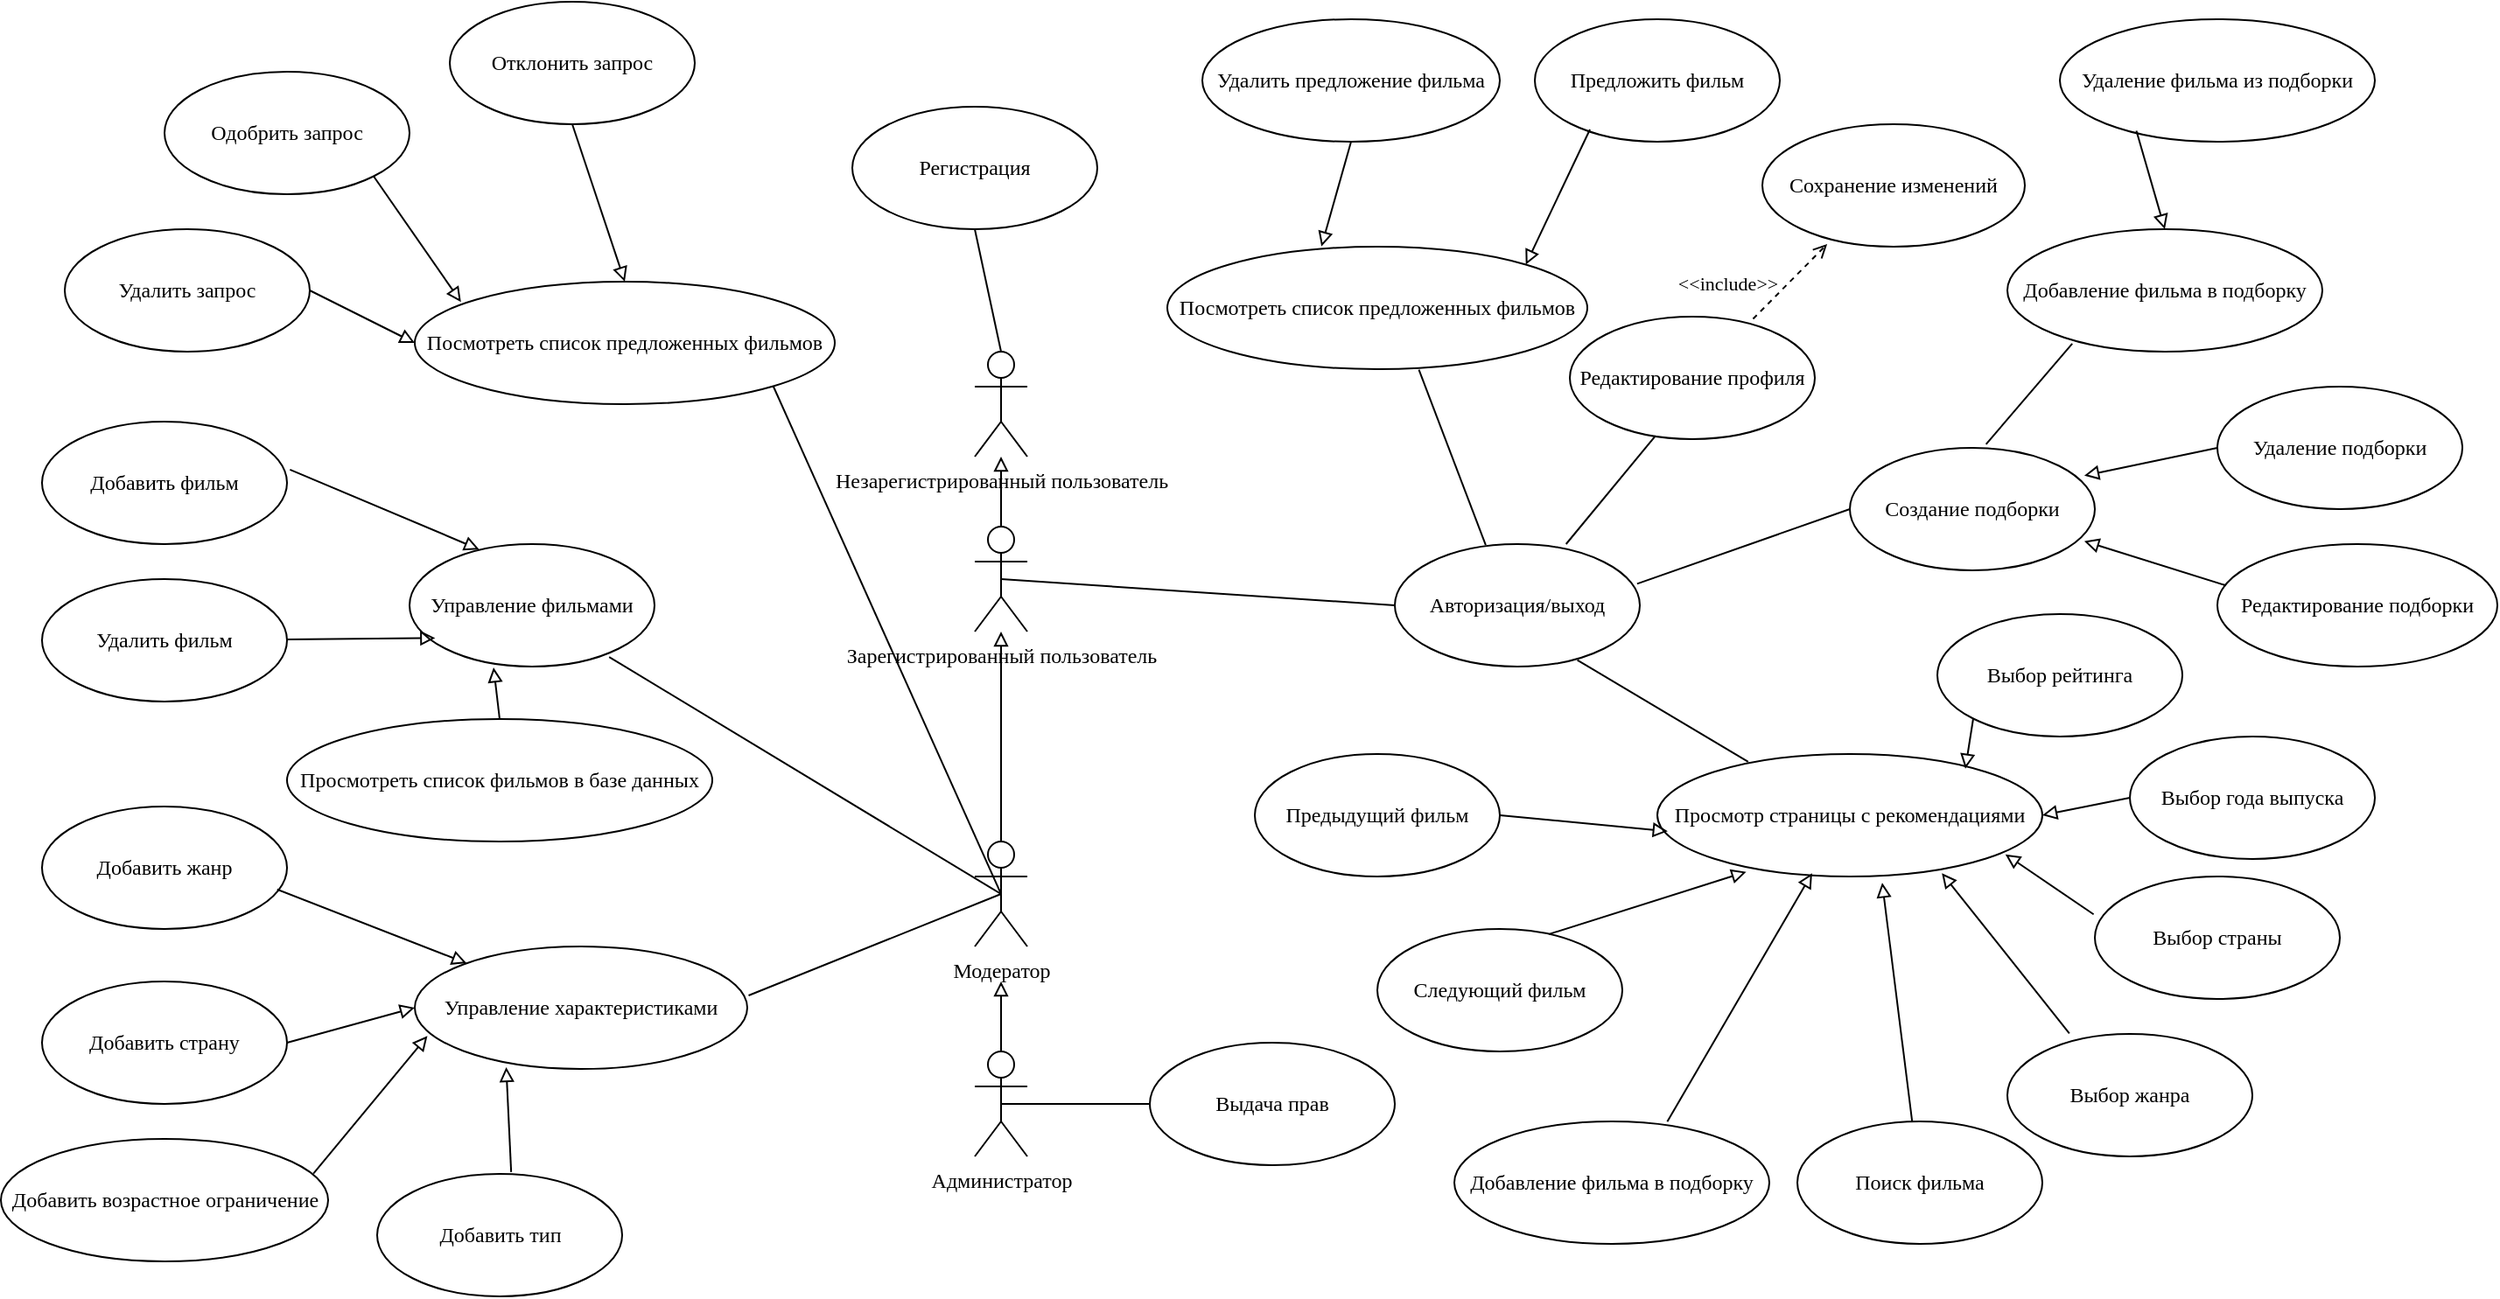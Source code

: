 <mxfile version="24.4.13" type="device">
  <diagram name="Страница — 1" id="a9mCtuYGKxVFjxTjWiTk">
    <mxGraphModel dx="2063" dy="1786" grid="1" gridSize="10" guides="1" tooltips="1" connect="1" arrows="1" fold="1" page="1" pageScale="1" pageWidth="827" pageHeight="1169" math="0" shadow="0">
      <root>
        <mxCell id="0" />
        <mxCell id="1" parent="0" />
        <mxCell id="iZUiCZCmHxJN7KW3rmVn-5" value="" style="edgeStyle=orthogonalEdgeStyle;rounded=0;orthogonalLoop=1;jettySize=auto;html=1;endArrow=block;endFill=0;fontFamily=Times New Roman;" parent="1" source="iZUiCZCmHxJN7KW3rmVn-1" edge="1">
          <mxGeometry relative="1" as="geometry">
            <mxPoint x="65" y="120" as="targetPoint" />
          </mxGeometry>
        </mxCell>
        <mxCell id="iZUiCZCmHxJN7KW3rmVn-1" value="Администратор" style="shape=umlActor;verticalLabelPosition=bottom;verticalAlign=top;html=1;fontFamily=Times New Roman;" parent="1" vertex="1">
          <mxGeometry x="50" y="160" width="30" height="60" as="geometry" />
        </mxCell>
        <mxCell id="iZUiCZCmHxJN7KW3rmVn-9" value="" style="edgeStyle=orthogonalEdgeStyle;rounded=0;orthogonalLoop=1;jettySize=auto;html=1;endArrow=block;endFill=0;fontFamily=Times New Roman;" parent="1" source="iZUiCZCmHxJN7KW3rmVn-4" target="iZUiCZCmHxJN7KW3rmVn-8" edge="1">
          <mxGeometry relative="1" as="geometry">
            <mxPoint x="65" as="targetPoint" />
          </mxGeometry>
        </mxCell>
        <mxCell id="iZUiCZCmHxJN7KW3rmVn-4" value="Модератор" style="shape=umlActor;verticalLabelPosition=bottom;verticalAlign=top;html=1;fontFamily=Times New Roman;" parent="1" vertex="1">
          <mxGeometry x="50" y="40" width="30" height="60" as="geometry" />
        </mxCell>
        <mxCell id="iZUiCZCmHxJN7KW3rmVn-11" value="" style="edgeStyle=orthogonalEdgeStyle;rounded=0;orthogonalLoop=1;jettySize=auto;html=1;fontColor=default;labelBackgroundColor=default;endArrow=block;endFill=0;strokeColor=#000000;fontFamily=Times New Roman;" parent="1" source="iZUiCZCmHxJN7KW3rmVn-8" target="iZUiCZCmHxJN7KW3rmVn-10" edge="1">
          <mxGeometry relative="1" as="geometry">
            <mxPoint x="65" y="-140" as="targetPoint" />
          </mxGeometry>
        </mxCell>
        <mxCell id="iZUiCZCmHxJN7KW3rmVn-8" value="Зарегистрированный&amp;nbsp;&lt;span style=&quot;background-color: initial;&quot;&gt;пользователь&lt;/span&gt;" style="shape=umlActor;verticalLabelPosition=bottom;verticalAlign=top;html=1;fontFamily=Times New Roman;" parent="1" vertex="1">
          <mxGeometry x="50" y="-140" width="30" height="60" as="geometry" />
        </mxCell>
        <mxCell id="iZUiCZCmHxJN7KW3rmVn-10" value="Незарегистрированный пользователь" style="shape=umlActor;verticalLabelPosition=bottom;verticalAlign=top;html=1;fontFamily=Times New Roman;" parent="1" vertex="1">
          <mxGeometry x="50" y="-240" width="30" height="60" as="geometry" />
        </mxCell>
        <mxCell id="iZUiCZCmHxJN7KW3rmVn-12" value="Регистрация" style="ellipse;whiteSpace=wrap;html=1;fontFamily=Times New Roman;" parent="1" vertex="1">
          <mxGeometry x="-20" y="-380" width="140" height="70" as="geometry" />
        </mxCell>
        <mxCell id="iZUiCZCmHxJN7KW3rmVn-14" value="Авторизация/выход" style="ellipse;whiteSpace=wrap;html=1;fontFamily=Times New Roman;" parent="1" vertex="1">
          <mxGeometry x="290" y="-130" width="140" height="70" as="geometry" />
        </mxCell>
        <mxCell id="iZUiCZCmHxJN7KW3rmVn-16" value="Создание подборки" style="ellipse;whiteSpace=wrap;html=1;fontFamily=Times New Roman;" parent="1" vertex="1">
          <mxGeometry x="550" y="-185" width="140" height="70" as="geometry" />
        </mxCell>
        <mxCell id="iZUiCZCmHxJN7KW3rmVn-20" value="Редактирование профиля" style="ellipse;whiteSpace=wrap;html=1;fontFamily=Times New Roman;" parent="1" vertex="1">
          <mxGeometry x="390" y="-260" width="140" height="70" as="geometry" />
        </mxCell>
        <mxCell id="iZUiCZCmHxJN7KW3rmVn-21" value="Сохранение&amp;nbsp;&lt;span style=&quot;background-color: initial;&quot;&gt;изменений&lt;/span&gt;" style="ellipse;whiteSpace=wrap;html=1;fontFamily=Times New Roman;" parent="1" vertex="1">
          <mxGeometry x="500" y="-370" width="150" height="70" as="geometry" />
        </mxCell>
        <mxCell id="iZUiCZCmHxJN7KW3rmVn-22" value="" style="endArrow=none;html=1;rounded=0;exitX=0.5;exitY=0.5;exitDx=0;exitDy=0;exitPerimeter=0;entryX=0;entryY=0.5;entryDx=0;entryDy=0;fontFamily=Times New Roman;" parent="1" source="iZUiCZCmHxJN7KW3rmVn-8" target="iZUiCZCmHxJN7KW3rmVn-14" edge="1">
          <mxGeometry width="50" height="50" relative="1" as="geometry">
            <mxPoint x="700" y="370" as="sourcePoint" />
            <mxPoint x="750" y="320" as="targetPoint" />
          </mxGeometry>
        </mxCell>
        <mxCell id="iZUiCZCmHxJN7KW3rmVn-23" value="" style="endArrow=none;html=1;rounded=0;exitX=0.699;exitY=0;exitDx=0;exitDy=0;entryX=0.35;entryY=0.972;entryDx=0;entryDy=0;exitPerimeter=0;entryPerimeter=0;fontFamily=Times New Roman;" parent="1" source="iZUiCZCmHxJN7KW3rmVn-14" target="iZUiCZCmHxJN7KW3rmVn-20" edge="1">
          <mxGeometry width="50" height="50" relative="1" as="geometry">
            <mxPoint x="760" y="230" as="sourcePoint" />
            <mxPoint x="740" y="50" as="targetPoint" />
          </mxGeometry>
        </mxCell>
        <mxCell id="iZUiCZCmHxJN7KW3rmVn-25" value="&amp;lt;&amp;lt;include&amp;gt;&amp;gt;" style="html=1;verticalAlign=bottom;labelBackgroundColor=none;endArrow=open;endFill=0;dashed=1;rounded=0;exitX=0.748;exitY=0.018;exitDx=0;exitDy=0;entryX=0.247;entryY=0.979;entryDx=0;entryDy=0;entryPerimeter=0;exitPerimeter=0;fontFamily=Times New Roman;" parent="1" source="iZUiCZCmHxJN7KW3rmVn-20" target="iZUiCZCmHxJN7KW3rmVn-21" edge="1">
          <mxGeometry x="-1" y="19" width="160" relative="1" as="geometry">
            <mxPoint x="1010" y="200" as="sourcePoint" />
            <mxPoint x="1170" y="200" as="targetPoint" />
            <mxPoint x="-1" y="2" as="offset" />
          </mxGeometry>
        </mxCell>
        <mxCell id="iZUiCZCmHxJN7KW3rmVn-26" value="" style="endArrow=none;html=1;rounded=0;entryX=0;entryY=0.5;entryDx=0;entryDy=0;exitX=0.989;exitY=0.324;exitDx=0;exitDy=0;exitPerimeter=0;fontFamily=Times New Roman;" parent="1" source="iZUiCZCmHxJN7KW3rmVn-14" target="iZUiCZCmHxJN7KW3rmVn-16" edge="1">
          <mxGeometry width="50" height="50" relative="1" as="geometry">
            <mxPoint x="700" y="60" as="sourcePoint" />
            <mxPoint x="840" y="160" as="targetPoint" />
          </mxGeometry>
        </mxCell>
        <mxCell id="iZUiCZCmHxJN7KW3rmVn-27" value="Добавление&amp;nbsp;&lt;span style=&quot;background-color: initial;&quot;&gt;фильма в подборку&lt;/span&gt;" style="ellipse;whiteSpace=wrap;html=1;fontFamily=Times New Roman;" parent="1" vertex="1">
          <mxGeometry x="640" y="-310" width="180" height="70" as="geometry" />
        </mxCell>
        <mxCell id="iZUiCZCmHxJN7KW3rmVn-28" value="" style="endArrow=none;html=1;rounded=0;exitX=0.556;exitY=-0.03;exitDx=0;exitDy=0;entryX=0.206;entryY=0.935;entryDx=0;entryDy=0;exitPerimeter=0;entryPerimeter=0;fontFamily=Times New Roman;" parent="1" source="iZUiCZCmHxJN7KW3rmVn-16" target="iZUiCZCmHxJN7KW3rmVn-27" edge="1">
          <mxGeometry width="50" height="50" relative="1" as="geometry">
            <mxPoint x="940" y="160" as="sourcePoint" />
            <mxPoint x="1008" y="182" as="targetPoint" />
          </mxGeometry>
        </mxCell>
        <mxCell id="iZUiCZCmHxJN7KW3rmVn-29" value="Удаление подборки" style="ellipse;whiteSpace=wrap;html=1;fontFamily=Times New Roman;" parent="1" vertex="1">
          <mxGeometry x="760" y="-220" width="140" height="70" as="geometry" />
        </mxCell>
        <mxCell id="iZUiCZCmHxJN7KW3rmVn-35" value="Удаление фильма&amp;nbsp;&lt;span style=&quot;background-color: initial;&quot;&gt;из подборки&lt;/span&gt;" style="ellipse;whiteSpace=wrap;html=1;fontFamily=Times New Roman;" parent="1" vertex="1">
          <mxGeometry x="670" y="-430" width="180" height="70" as="geometry" />
        </mxCell>
        <mxCell id="iZUiCZCmHxJN7KW3rmVn-37" value="Просмотр страницы&amp;nbsp;&lt;span style=&quot;background-color: initial;&quot;&gt;с рекомендациями&lt;/span&gt;" style="ellipse;whiteSpace=wrap;html=1;fontFamily=Times New Roman;" parent="1" vertex="1">
          <mxGeometry x="440" y="-10" width="220" height="70" as="geometry" />
        </mxCell>
        <mxCell id="iZUiCZCmHxJN7KW3rmVn-38" value="Редактирование подборки" style="ellipse;whiteSpace=wrap;html=1;fontFamily=Times New Roman;" parent="1" vertex="1">
          <mxGeometry x="760" y="-130" width="160" height="70" as="geometry" />
        </mxCell>
        <mxCell id="iZUiCZCmHxJN7KW3rmVn-40" value="" style="endArrow=none;html=1;rounded=0;entryX=0.236;entryY=0.064;entryDx=0;entryDy=0;exitX=0.745;exitY=0.947;exitDx=0;exitDy=0;entryPerimeter=0;exitPerimeter=0;fontFamily=Times New Roman;" parent="1" source="iZUiCZCmHxJN7KW3rmVn-14" target="iZUiCZCmHxJN7KW3rmVn-37" edge="1">
          <mxGeometry width="50" height="50" relative="1" as="geometry">
            <mxPoint x="699" y="85" as="sourcePoint" />
            <mxPoint x="780" y="105" as="targetPoint" />
          </mxGeometry>
        </mxCell>
        <mxCell id="iZUiCZCmHxJN7KW3rmVn-41" value="Выбор жанра" style="ellipse;whiteSpace=wrap;html=1;fontFamily=Times New Roman;" parent="1" vertex="1">
          <mxGeometry x="640" y="150" width="140" height="70" as="geometry" />
        </mxCell>
        <mxCell id="iZUiCZCmHxJN7KW3rmVn-42" value="Выбор рейтинга" style="ellipse;whiteSpace=wrap;html=1;fontFamily=Times New Roman;" parent="1" vertex="1">
          <mxGeometry x="600" y="-90" width="140" height="70" as="geometry" />
        </mxCell>
        <mxCell id="iZUiCZCmHxJN7KW3rmVn-43" value="Выбор года выпуска" style="ellipse;whiteSpace=wrap;html=1;fontFamily=Times New Roman;" parent="1" vertex="1">
          <mxGeometry x="710" y="-20" width="140" height="70" as="geometry" />
        </mxCell>
        <mxCell id="iZUiCZCmHxJN7KW3rmVn-44" value="Поиск фильма" style="ellipse;whiteSpace=wrap;html=1;fontFamily=Times New Roman;" parent="1" vertex="1">
          <mxGeometry x="520" y="200" width="140" height="70" as="geometry" />
        </mxCell>
        <mxCell id="iZUiCZCmHxJN7KW3rmVn-45" value="Выбор страны" style="ellipse;whiteSpace=wrap;html=1;fontFamily=Times New Roman;" parent="1" vertex="1">
          <mxGeometry x="690" y="60" width="140" height="70" as="geometry" />
        </mxCell>
        <mxCell id="iZUiCZCmHxJN7KW3rmVn-52" value="Добавление фильма&amp;nbsp;&lt;span style=&quot;background-color: initial;&quot;&gt;в подборку&lt;/span&gt;" style="ellipse;whiteSpace=wrap;html=1;fontFamily=Times New Roman;" parent="1" vertex="1">
          <mxGeometry x="324" y="200" width="180" height="70" as="geometry" />
        </mxCell>
        <mxCell id="iZUiCZCmHxJN7KW3rmVn-53" value="Следующий фильм" style="ellipse;whiteSpace=wrap;html=1;fontFamily=Times New Roman;" parent="1" vertex="1">
          <mxGeometry x="280" y="90" width="140" height="70" as="geometry" />
        </mxCell>
        <mxCell id="iZUiCZCmHxJN7KW3rmVn-54" value="Предыдущий фильм" style="ellipse;whiteSpace=wrap;html=1;fontFamily=Times New Roman;" parent="1" vertex="1">
          <mxGeometry x="210" y="-10" width="140" height="70" as="geometry" />
        </mxCell>
        <mxCell id="iZUiCZCmHxJN7KW3rmVn-59" value="" style="endArrow=none;html=1;rounded=0;exitX=0.5;exitY=0;exitDx=0;exitDy=0;entryX=0.5;entryY=1;entryDx=0;entryDy=0;exitPerimeter=0;fontFamily=Times New Roman;" parent="1" source="iZUiCZCmHxJN7KW3rmVn-10" target="iZUiCZCmHxJN7KW3rmVn-12" edge="1">
          <mxGeometry width="50" height="50" relative="1" as="geometry">
            <mxPoint x="350" y="-120" as="sourcePoint" />
            <mxPoint x="370" y="-170" as="targetPoint" />
          </mxGeometry>
        </mxCell>
        <mxCell id="iZUiCZCmHxJN7KW3rmVn-61" value="&lt;div&gt;&lt;span style=&quot;background-color: initial;&quot;&gt;Посмотреть список предложенных&amp;nbsp;&lt;/span&gt;&lt;span style=&quot;background-color: initial;&quot;&gt;фильмов&lt;/span&gt;&lt;/div&gt;" style="ellipse;whiteSpace=wrap;html=1;fontFamily=Times New Roman;" parent="1" vertex="1">
          <mxGeometry x="160" y="-300" width="240" height="70" as="geometry" />
        </mxCell>
        <mxCell id="iZUiCZCmHxJN7KW3rmVn-62" value="" style="endArrow=none;html=1;rounded=0;exitX=0.371;exitY=0.008;exitDx=0;exitDy=0;entryX=0.599;entryY=1.005;entryDx=0;entryDy=0;exitPerimeter=0;entryPerimeter=0;fontFamily=Times New Roman;" parent="1" source="iZUiCZCmHxJN7KW3rmVn-14" target="iZUiCZCmHxJN7KW3rmVn-61" edge="1">
          <mxGeometry width="50" height="50" relative="1" as="geometry">
            <mxPoint x="366" y="-121" as="sourcePoint" />
            <mxPoint x="439" y="-182" as="targetPoint" />
          </mxGeometry>
        </mxCell>
        <mxCell id="iZUiCZCmHxJN7KW3rmVn-63" value="Предложить фильм" style="ellipse;whiteSpace=wrap;html=1;fontFamily=Times New Roman;" parent="1" vertex="1">
          <mxGeometry x="370" y="-430" width="140" height="70" as="geometry" />
        </mxCell>
        <mxCell id="iZUiCZCmHxJN7KW3rmVn-65" value="" style="endArrow=none;html=1;rounded=0;exitX=1;exitY=0;exitDx=0;exitDy=0;entryX=0.225;entryY=0.9;entryDx=0;entryDy=0;entryPerimeter=0;startArrow=block;startFill=0;fontFamily=Times New Roman;" parent="1" source="iZUiCZCmHxJN7KW3rmVn-61" target="iZUiCZCmHxJN7KW3rmVn-63" edge="1">
          <mxGeometry width="50" height="50" relative="1" as="geometry">
            <mxPoint x="280" y="-273" as="sourcePoint" />
            <mxPoint x="290" y="-330" as="targetPoint" />
          </mxGeometry>
        </mxCell>
        <mxCell id="iZUiCZCmHxJN7KW3rmVn-67" value="" style="endArrow=none;html=1;rounded=0;exitX=0.367;exitY=-0.002;exitDx=0;exitDy=0;entryX=0.5;entryY=1;entryDx=0;entryDy=0;startArrow=block;startFill=0;exitPerimeter=0;fontFamily=Times New Roman;" parent="1" source="iZUiCZCmHxJN7KW3rmVn-61" target="iZUiCZCmHxJN7KW3rmVn-68" edge="1">
          <mxGeometry width="50" height="50" relative="1" as="geometry">
            <mxPoint x="300" y="-240" as="sourcePoint" />
            <mxPoint x="257.28" y="-318.81" as="targetPoint" />
          </mxGeometry>
        </mxCell>
        <mxCell id="iZUiCZCmHxJN7KW3rmVn-68" value="Удалить&amp;nbsp;&lt;span style=&quot;background-color: initial;&quot;&gt;предложение фильма&lt;/span&gt;" style="ellipse;whiteSpace=wrap;html=1;fontFamily=Times New Roman;" parent="1" vertex="1">
          <mxGeometry x="180" y="-430" width="170" height="70" as="geometry" />
        </mxCell>
        <mxCell id="iZUiCZCmHxJN7KW3rmVn-72" value="&lt;div&gt;&lt;span style=&quot;background-color: initial;&quot;&gt;Посмотреть список предложенных&amp;nbsp;&lt;/span&gt;&lt;span style=&quot;background-color: initial;&quot;&gt;фильмов&lt;/span&gt;&lt;br&gt;&lt;/div&gt;" style="ellipse;whiteSpace=wrap;html=1;fontFamily=Times New Roman;" parent="1" vertex="1">
          <mxGeometry x="-270" y="-280" width="240" height="70" as="geometry" />
        </mxCell>
        <mxCell id="iZUiCZCmHxJN7KW3rmVn-73" value="Отклонить запрос" style="ellipse;whiteSpace=wrap;html=1;fontFamily=Times New Roman;" parent="1" vertex="1">
          <mxGeometry x="-250" y="-440" width="140" height="70" as="geometry" />
        </mxCell>
        <mxCell id="iZUiCZCmHxJN7KW3rmVn-74" value="Одобрить запрос" style="ellipse;whiteSpace=wrap;html=1;fontFamily=Times New Roman;" parent="1" vertex="1">
          <mxGeometry x="-413" y="-400" width="140" height="70" as="geometry" />
        </mxCell>
        <mxCell id="iZUiCZCmHxJN7KW3rmVn-75" value="" style="endArrow=none;html=1;rounded=0;exitX=0.5;exitY=0;exitDx=0;exitDy=0;entryX=0.5;entryY=1;entryDx=0;entryDy=0;startArrow=block;startFill=0;fontFamily=Times New Roman;" parent="1" source="iZUiCZCmHxJN7KW3rmVn-72" target="iZUiCZCmHxJN7KW3rmVn-73" edge="1">
          <mxGeometry width="50" height="50" relative="1" as="geometry">
            <mxPoint x="-190" y="-133" as="sourcePoint" />
            <mxPoint x="-118" y="-200" as="targetPoint" />
          </mxGeometry>
        </mxCell>
        <mxCell id="iZUiCZCmHxJN7KW3rmVn-76" value="" style="endArrow=none;html=1;rounded=0;exitX=0.11;exitY=0.166;exitDx=0;exitDy=0;entryX=1;entryY=1;entryDx=0;entryDy=0;startArrow=block;startFill=0;exitPerimeter=0;fontFamily=Times New Roman;" parent="1" source="iZUiCZCmHxJN7KW3rmVn-72" target="iZUiCZCmHxJN7KW3rmVn-74" edge="1">
          <mxGeometry width="50" height="50" relative="1" as="geometry">
            <mxPoint x="-80" y="-250" as="sourcePoint" />
            <mxPoint x="-70" y="-290" as="targetPoint" />
          </mxGeometry>
        </mxCell>
        <mxCell id="iZUiCZCmHxJN7KW3rmVn-77" value="" style="endArrow=none;html=1;rounded=0;exitX=0.5;exitY=0.5;exitDx=0;exitDy=0;entryX=1;entryY=1;entryDx=0;entryDy=0;exitPerimeter=0;fontFamily=Times New Roman;" parent="1" source="iZUiCZCmHxJN7KW3rmVn-4" target="iZUiCZCmHxJN7KW3rmVn-72" edge="1">
          <mxGeometry width="50" height="50" relative="1" as="geometry">
            <mxPoint x="18" y="81" as="sourcePoint" />
            <mxPoint x="-20" y="30" as="targetPoint" />
          </mxGeometry>
        </mxCell>
        <mxCell id="iZUiCZCmHxJN7KW3rmVn-78" value="Удалить запрос" style="ellipse;whiteSpace=wrap;html=1;fontFamily=Times New Roman;" parent="1" vertex="1">
          <mxGeometry x="-470" y="-310" width="140" height="70" as="geometry" />
        </mxCell>
        <mxCell id="iZUiCZCmHxJN7KW3rmVn-79" value="" style="endArrow=none;html=1;rounded=0;exitX=0;exitY=0.5;exitDx=0;exitDy=0;entryX=1;entryY=0.5;entryDx=0;entryDy=0;startArrow=block;startFill=0;fontFamily=Times New Roman;" parent="1" source="iZUiCZCmHxJN7KW3rmVn-72" target="iZUiCZCmHxJN7KW3rmVn-78" edge="1">
          <mxGeometry width="50" height="50" relative="1" as="geometry">
            <mxPoint x="-150" y="-175.5" as="sourcePoint" />
            <mxPoint x="-189" y="-194.5" as="targetPoint" />
          </mxGeometry>
        </mxCell>
        <mxCell id="iZUiCZCmHxJN7KW3rmVn-80" value="&lt;div&gt;Добавить фильм&lt;/div&gt;" style="ellipse;whiteSpace=wrap;html=1;fontFamily=Times New Roman;" parent="1" vertex="1">
          <mxGeometry x="-483" y="-200" width="140" height="70" as="geometry" />
        </mxCell>
        <mxCell id="iZUiCZCmHxJN7KW3rmVn-81" value="" style="endArrow=none;html=1;rounded=0;exitX=0.5;exitY=0.5;exitDx=0;exitDy=0;entryX=0.815;entryY=0.922;entryDx=0;entryDy=0;exitPerimeter=0;entryPerimeter=0;fontFamily=Times New Roman;" parent="1" source="iZUiCZCmHxJN7KW3rmVn-4" target="iZUiCZCmHxJN7KW3rmVn-84" edge="1">
          <mxGeometry width="50" height="50" relative="1" as="geometry">
            <mxPoint x="106" y="160" as="sourcePoint" />
            <mxPoint x="-20" y="114" as="targetPoint" />
          </mxGeometry>
        </mxCell>
        <mxCell id="iZUiCZCmHxJN7KW3rmVn-82" value="&lt;div&gt;Удалить фильм&lt;/div&gt;" style="ellipse;whiteSpace=wrap;html=1;fontFamily=Times New Roman;" parent="1" vertex="1">
          <mxGeometry x="-483" y="-110" width="140" height="70" as="geometry" />
        </mxCell>
        <mxCell id="iZUiCZCmHxJN7KW3rmVn-83" value="&lt;div&gt;&lt;span style=&quot;background-color: initial;&quot;&gt;Просмотреть список фильмов&amp;nbsp;&lt;/span&gt;&lt;span style=&quot;background-color: initial;&quot;&gt;в базе данных&lt;/span&gt;&lt;br&gt;&lt;/div&gt;" style="ellipse;whiteSpace=wrap;html=1;fontFamily=Times New Roman;" parent="1" vertex="1">
          <mxGeometry x="-343" y="-30" width="243" height="70" as="geometry" />
        </mxCell>
        <mxCell id="iZUiCZCmHxJN7KW3rmVn-84" value="&lt;div&gt;Управление&amp;nbsp;&lt;span style=&quot;background-color: initial;&quot;&gt;фильмами&lt;/span&gt;&lt;/div&gt;" style="ellipse;whiteSpace=wrap;html=1;fontFamily=Times New Roman;" parent="1" vertex="1">
          <mxGeometry x="-273" y="-130" width="140" height="70" as="geometry" />
        </mxCell>
        <mxCell id="iZUiCZCmHxJN7KW3rmVn-85" value="" style="endArrow=none;html=1;rounded=0;exitX=0.284;exitY=0.043;exitDx=0;exitDy=0;entryX=1.012;entryY=0.392;entryDx=0;entryDy=0;startArrow=block;startFill=0;entryPerimeter=0;fontFamily=Times New Roman;exitPerimeter=0;" parent="1" source="iZUiCZCmHxJN7KW3rmVn-84" target="iZUiCZCmHxJN7KW3rmVn-80" edge="1">
          <mxGeometry width="50" height="50" relative="1" as="geometry">
            <mxPoint x="-122" y="-175" as="sourcePoint" />
            <mxPoint x="-160" y="-160" as="targetPoint" />
          </mxGeometry>
        </mxCell>
        <mxCell id="iZUiCZCmHxJN7KW3rmVn-87" value="" style="endArrow=none;html=1;rounded=0;startArrow=block;startFill=0;exitX=0.105;exitY=0.767;exitDx=0;exitDy=0;exitPerimeter=0;fontFamily=Times New Roman;" parent="1" source="iZUiCZCmHxJN7KW3rmVn-84" target="iZUiCZCmHxJN7KW3rmVn-82" edge="1">
          <mxGeometry width="50" height="50" relative="1" as="geometry">
            <mxPoint x="-119" y="-98" as="sourcePoint" />
            <mxPoint x="-150" y="-95" as="targetPoint" />
          </mxGeometry>
        </mxCell>
        <mxCell id="iZUiCZCmHxJN7KW3rmVn-88" value="" style="endArrow=none;html=1;rounded=0;startArrow=block;startFill=0;exitX=0.343;exitY=1.008;exitDx=0;exitDy=0;entryX=0.5;entryY=0;entryDx=0;entryDy=0;exitPerimeter=0;fontFamily=Times New Roman;" parent="1" source="iZUiCZCmHxJN7KW3rmVn-84" target="iZUiCZCmHxJN7KW3rmVn-83" edge="1">
          <mxGeometry width="50" height="50" relative="1" as="geometry">
            <mxPoint x="-99" y="-80" as="sourcePoint" />
            <mxPoint x="-143" y="-45" as="targetPoint" />
          </mxGeometry>
        </mxCell>
        <mxCell id="iZUiCZCmHxJN7KW3rmVn-89" value="&lt;div&gt;Управление&amp;nbsp;&lt;span style=&quot;background-color: initial;&quot;&gt;характеристиками&lt;/span&gt;&lt;/div&gt;" style="ellipse;whiteSpace=wrap;html=1;fontFamily=Times New Roman;" parent="1" vertex="1">
          <mxGeometry x="-270" y="100" width="190" height="70" as="geometry" />
        </mxCell>
        <mxCell id="iZUiCZCmHxJN7KW3rmVn-90" value="&lt;div&gt;Добавить жанр&lt;/div&gt;" style="ellipse;whiteSpace=wrap;html=1;fontFamily=Times New Roman;" parent="1" vertex="1">
          <mxGeometry x="-483" y="20" width="140" height="70" as="geometry" />
        </mxCell>
        <mxCell id="iZUiCZCmHxJN7KW3rmVn-91" value="&lt;div&gt;Добавить страну&lt;/div&gt;" style="ellipse;whiteSpace=wrap;html=1;fontFamily=Times New Roman;" parent="1" vertex="1">
          <mxGeometry x="-483" y="120" width="140" height="70" as="geometry" />
        </mxCell>
        <mxCell id="iZUiCZCmHxJN7KW3rmVn-92" value="&lt;div&gt;Добавить тип&lt;/div&gt;" style="ellipse;whiteSpace=wrap;html=1;fontFamily=Times New Roman;" parent="1" vertex="1">
          <mxGeometry x="-291.5" y="230" width="140" height="70" as="geometry" />
        </mxCell>
        <mxCell id="iZUiCZCmHxJN7KW3rmVn-94" value="&lt;div&gt;Добавить возрастное ограничение&lt;/div&gt;" style="ellipse;whiteSpace=wrap;html=1;fontFamily=Times New Roman;" parent="1" vertex="1">
          <mxGeometry x="-506.5" y="210" width="187" height="70" as="geometry" />
        </mxCell>
        <mxCell id="iZUiCZCmHxJN7KW3rmVn-96" value="" style="endArrow=none;html=1;rounded=0;entryX=1.004;entryY=0.4;entryDx=0;entryDy=0;entryPerimeter=0;exitX=0.5;exitY=0.5;exitDx=0;exitDy=0;exitPerimeter=0;fontFamily=Times New Roman;" parent="1" source="iZUiCZCmHxJN7KW3rmVn-4" target="iZUiCZCmHxJN7KW3rmVn-89" edge="1">
          <mxGeometry width="50" height="50" relative="1" as="geometry">
            <mxPoint x="90" y="70" as="sourcePoint" />
            <mxPoint x="-110" y="65" as="targetPoint" />
          </mxGeometry>
        </mxCell>
        <mxCell id="iZUiCZCmHxJN7KW3rmVn-97" value="" style="endArrow=none;html=1;rounded=0;startArrow=block;startFill=0;entryX=0.96;entryY=0.677;entryDx=0;entryDy=0;entryPerimeter=0;fontFamily=Times New Roman;" parent="1" source="iZUiCZCmHxJN7KW3rmVn-89" target="iZUiCZCmHxJN7KW3rmVn-90" edge="1">
          <mxGeometry width="50" height="50" relative="1" as="geometry">
            <mxPoint x="-46" y="-89.29" as="sourcePoint" />
            <mxPoint x="-213.38" y="60.0" as="targetPoint" />
          </mxGeometry>
        </mxCell>
        <mxCell id="iZUiCZCmHxJN7KW3rmVn-98" value="" style="endArrow=none;html=1;rounded=0;startArrow=block;startFill=0;exitX=0;exitY=0.5;exitDx=0;exitDy=0;entryX=1;entryY=0.5;entryDx=0;entryDy=0;fontFamily=Times New Roman;" parent="1" source="iZUiCZCmHxJN7KW3rmVn-89" target="iZUiCZCmHxJN7KW3rmVn-91" edge="1">
          <mxGeometry width="50" height="50" relative="1" as="geometry">
            <mxPoint x="-36" y="-79.29" as="sourcePoint" />
            <mxPoint x="-10" y="-32.29" as="targetPoint" />
          </mxGeometry>
        </mxCell>
        <mxCell id="iZUiCZCmHxJN7KW3rmVn-99" value="" style="endArrow=none;html=1;rounded=0;startArrow=block;startFill=0;exitX=0.038;exitY=0.731;exitDx=0;exitDy=0;entryX=0.955;entryY=0.283;entryDx=0;entryDy=0;exitPerimeter=0;entryPerimeter=0;fontFamily=Times New Roman;" parent="1" source="iZUiCZCmHxJN7KW3rmVn-89" target="iZUiCZCmHxJN7KW3rmVn-94" edge="1">
          <mxGeometry width="50" height="50" relative="1" as="geometry">
            <mxPoint x="-26" y="-69.29" as="sourcePoint" />
            <mxPoint y="-22.29" as="targetPoint" />
          </mxGeometry>
        </mxCell>
        <mxCell id="iZUiCZCmHxJN7KW3rmVn-100" value="" style="endArrow=none;html=1;rounded=0;startArrow=block;startFill=0;entryX=0.547;entryY=-0.015;entryDx=0;entryDy=0;entryPerimeter=0;exitX=0.275;exitY=0.985;exitDx=0;exitDy=0;exitPerimeter=0;fontFamily=Times New Roman;" parent="1" source="iZUiCZCmHxJN7KW3rmVn-89" target="iZUiCZCmHxJN7KW3rmVn-92" edge="1">
          <mxGeometry width="50" height="50" relative="1" as="geometry">
            <mxPoint x="-160" y="167.71" as="sourcePoint" />
            <mxPoint x="-220" y="197.71" as="targetPoint" />
          </mxGeometry>
        </mxCell>
        <mxCell id="iZUiCZCmHxJN7KW3rmVn-102" value="" style="endArrow=none;html=1;rounded=0;exitX=0.5;exitY=0;exitDx=0;exitDy=0;entryX=0.243;entryY=0.911;entryDx=0;entryDy=0;entryPerimeter=0;startArrow=block;startFill=0;fontFamily=Times New Roman;" parent="1" source="iZUiCZCmHxJN7KW3rmVn-27" target="iZUiCZCmHxJN7KW3rmVn-35" edge="1">
          <mxGeometry width="50" height="50" relative="1" as="geometry">
            <mxPoint x="300" y="-240" as="sourcePoint" />
            <mxPoint x="372" y="-307" as="targetPoint" />
          </mxGeometry>
        </mxCell>
        <mxCell id="iZUiCZCmHxJN7KW3rmVn-103" value="" style="endArrow=none;html=1;rounded=0;exitX=0.957;exitY=0.227;exitDx=0;exitDy=0;entryX=0;entryY=0.5;entryDx=0;entryDy=0;startArrow=block;startFill=0;exitPerimeter=0;fontFamily=Times New Roman;" parent="1" source="iZUiCZCmHxJN7KW3rmVn-16" target="iZUiCZCmHxJN7KW3rmVn-29" edge="1">
          <mxGeometry width="50" height="50" relative="1" as="geometry">
            <mxPoint x="739" y="-260" as="sourcePoint" />
            <mxPoint x="794" y="-316" as="targetPoint" />
          </mxGeometry>
        </mxCell>
        <mxCell id="iZUiCZCmHxJN7KW3rmVn-104" value="" style="endArrow=none;html=1;rounded=0;exitX=0.957;exitY=0.762;exitDx=0;exitDy=0;entryX=0.031;entryY=0.338;entryDx=0;entryDy=0;entryPerimeter=0;startArrow=block;startFill=0;fontFamily=Times New Roman;exitPerimeter=0;" parent="1" source="iZUiCZCmHxJN7KW3rmVn-16" target="iZUiCZCmHxJN7KW3rmVn-38" edge="1">
          <mxGeometry width="50" height="50" relative="1" as="geometry">
            <mxPoint x="749" y="-250" as="sourcePoint" />
            <mxPoint x="804" y="-306" as="targetPoint" />
          </mxGeometry>
        </mxCell>
        <mxCell id="iZUiCZCmHxJN7KW3rmVn-105" value="" style="endArrow=none;html=1;rounded=0;exitX=0.8;exitY=0.12;exitDx=0;exitDy=0;entryX=0;entryY=1;entryDx=0;entryDy=0;startArrow=block;startFill=0;exitPerimeter=0;fontFamily=Times New Roman;" parent="1" source="iZUiCZCmHxJN7KW3rmVn-37" target="iZUiCZCmHxJN7KW3rmVn-42" edge="1">
          <mxGeometry width="50" height="50" relative="1" as="geometry">
            <mxPoint x="640" y="-125" as="sourcePoint" />
            <mxPoint x="774" y="-96" as="targetPoint" />
          </mxGeometry>
        </mxCell>
        <mxCell id="iZUiCZCmHxJN7KW3rmVn-106" value="" style="endArrow=none;html=1;rounded=0;exitX=1;exitY=0.5;exitDx=0;exitDy=0;entryX=0;entryY=0.5;entryDx=0;entryDy=0;startArrow=block;startFill=0;fontFamily=Times New Roman;" parent="1" source="iZUiCZCmHxJN7KW3rmVn-37" target="iZUiCZCmHxJN7KW3rmVn-43" edge="1">
          <mxGeometry width="50" height="50" relative="1" as="geometry">
            <mxPoint x="530" y="-16" as="sourcePoint" />
            <mxPoint x="602" y="-28" as="targetPoint" />
          </mxGeometry>
        </mxCell>
        <mxCell id="iZUiCZCmHxJN7KW3rmVn-107" value="" style="endArrow=none;html=1;rounded=0;exitX=0.904;exitY=0.819;exitDx=0;exitDy=0;entryX=-0.005;entryY=0.309;entryDx=0;entryDy=0;startArrow=block;startFill=0;exitPerimeter=0;entryPerimeter=0;fontFamily=Times New Roman;" parent="1" source="iZUiCZCmHxJN7KW3rmVn-37" target="iZUiCZCmHxJN7KW3rmVn-45" edge="1">
          <mxGeometry width="50" height="50" relative="1" as="geometry">
            <mxPoint x="530" y="-5" as="sourcePoint" />
            <mxPoint x="750" y="45" as="targetPoint" />
          </mxGeometry>
        </mxCell>
        <mxCell id="iZUiCZCmHxJN7KW3rmVn-108" value="" style="endArrow=none;html=1;rounded=0;exitX=0.739;exitY=0.973;exitDx=0;exitDy=0;entryX=0.253;entryY=-0.005;entryDx=0;entryDy=0;startArrow=block;startFill=0;exitPerimeter=0;entryPerimeter=0;fontFamily=Times New Roman;" parent="1" source="iZUiCZCmHxJN7KW3rmVn-37" target="iZUiCZCmHxJN7KW3rmVn-41" edge="1">
          <mxGeometry width="50" height="50" relative="1" as="geometry">
            <mxPoint x="517" y="17" as="sourcePoint" />
            <mxPoint x="769" y="122" as="targetPoint" />
          </mxGeometry>
        </mxCell>
        <mxCell id="iZUiCZCmHxJN7KW3rmVn-109" value="" style="endArrow=none;html=1;rounded=0;exitX=0.584;exitY=1.051;exitDx=0;exitDy=0;startArrow=block;startFill=0;exitPerimeter=0;fontFamily=Times New Roman;" parent="1" source="iZUiCZCmHxJN7KW3rmVn-37" target="iZUiCZCmHxJN7KW3rmVn-44" edge="1">
          <mxGeometry width="50" height="50" relative="1" as="geometry">
            <mxPoint x="493" y="28" as="sourcePoint" />
            <mxPoint x="735" y="180" as="targetPoint" />
          </mxGeometry>
        </mxCell>
        <mxCell id="iZUiCZCmHxJN7KW3rmVn-110" value="" style="endArrow=none;html=1;rounded=0;exitX=0.402;exitY=0.973;exitDx=0;exitDy=0;startArrow=block;startFill=0;entryX=0.676;entryY=0.002;entryDx=0;entryDy=0;exitPerimeter=0;entryPerimeter=0;fontFamily=Times New Roman;" parent="1" source="iZUiCZCmHxJN7KW3rmVn-37" target="iZUiCZCmHxJN7KW3rmVn-52" edge="1">
          <mxGeometry width="50" height="50" relative="1" as="geometry">
            <mxPoint x="472" y="34" as="sourcePoint" />
            <mxPoint x="643" y="243" as="targetPoint" />
          </mxGeometry>
        </mxCell>
        <mxCell id="iZUiCZCmHxJN7KW3rmVn-111" value="" style="endArrow=none;html=1;rounded=0;exitX=0.231;exitY=0.962;exitDx=0;exitDy=0;startArrow=block;startFill=0;exitPerimeter=0;entryX=0.701;entryY=0.042;entryDx=0;entryDy=0;entryPerimeter=0;fontFamily=Times New Roman;" parent="1" source="iZUiCZCmHxJN7KW3rmVn-37" target="iZUiCZCmHxJN7KW3rmVn-53" edge="1">
          <mxGeometry width="50" height="50" relative="1" as="geometry">
            <mxPoint x="442" y="32" as="sourcePoint" />
            <mxPoint x="558" y="307" as="targetPoint" />
          </mxGeometry>
        </mxCell>
        <mxCell id="iZUiCZCmHxJN7KW3rmVn-112" value="" style="endArrow=none;html=1;rounded=0;exitX=0.027;exitY=0.631;exitDx=0;exitDy=0;startArrow=block;startFill=0;exitPerimeter=0;entryX=1;entryY=0.5;entryDx=0;entryDy=0;fontFamily=Times New Roman;" parent="1" source="iZUiCZCmHxJN7KW3rmVn-37" target="iZUiCZCmHxJN7KW3rmVn-54" edge="1">
          <mxGeometry width="50" height="50" relative="1" as="geometry">
            <mxPoint x="422" y="27" as="sourcePoint" />
            <mxPoint x="420" y="310" as="targetPoint" />
          </mxGeometry>
        </mxCell>
        <mxCell id="iZUiCZCmHxJN7KW3rmVn-113" value="Выдача прав" style="ellipse;whiteSpace=wrap;html=1;fontFamily=Times New Roman;" parent="1" vertex="1">
          <mxGeometry x="150" y="155" width="140" height="70" as="geometry" />
        </mxCell>
        <mxCell id="iZUiCZCmHxJN7KW3rmVn-114" value="" style="endArrow=none;html=1;rounded=0;exitX=0.5;exitY=0.5;exitDx=0;exitDy=0;exitPerimeter=0;entryX=0;entryY=0.5;entryDx=0;entryDy=0;fontFamily=Times New Roman;" parent="1" source="iZUiCZCmHxJN7KW3rmVn-1" target="iZUiCZCmHxJN7KW3rmVn-113" edge="1">
          <mxGeometry width="50" height="50" relative="1" as="geometry">
            <mxPoint x="95" y="155" as="sourcePoint" />
            <mxPoint x="120" y="190" as="targetPoint" />
          </mxGeometry>
        </mxCell>
      </root>
    </mxGraphModel>
  </diagram>
</mxfile>
